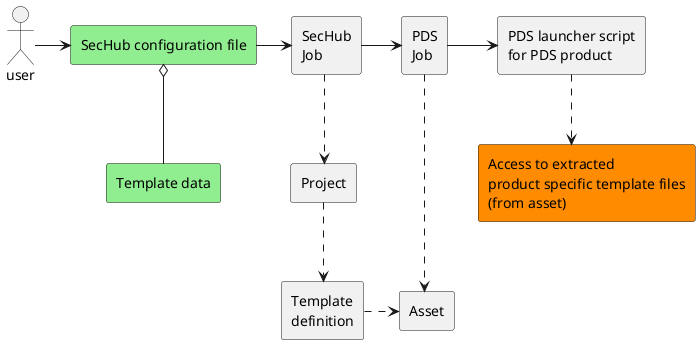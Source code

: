 ' SPDX-License-Identifier: MIT
@startuml

skinparam linetype ortho

actor user

rectangle "SecHub configuration file" as config #lightgreen

rectangle "Template data" as templateData #lightgreen

rectangle "SecHub\nJob" as sechub

rectangle "Access to extracted\nproduct specific template files\n(from asset)" as assetFile #darkorange

rectangle "PDS\nJob" as pds
rectangle "PDS launcher script\nfor PDS product" as pdsLauncherScript

rectangle "Template\ndefinition" as templateDefinition
rectangle "Project" as project
rectangle "Asset" as asset

user->config
config ->sechub
config o--templateData

pds ..> asset

sechub ..> project
project ..> templateDefinition 
sechub -> pds

templateDefinition .> asset

pds -> pdsLauncherScript

pdsLauncherScript ..> assetFile

@enduml

